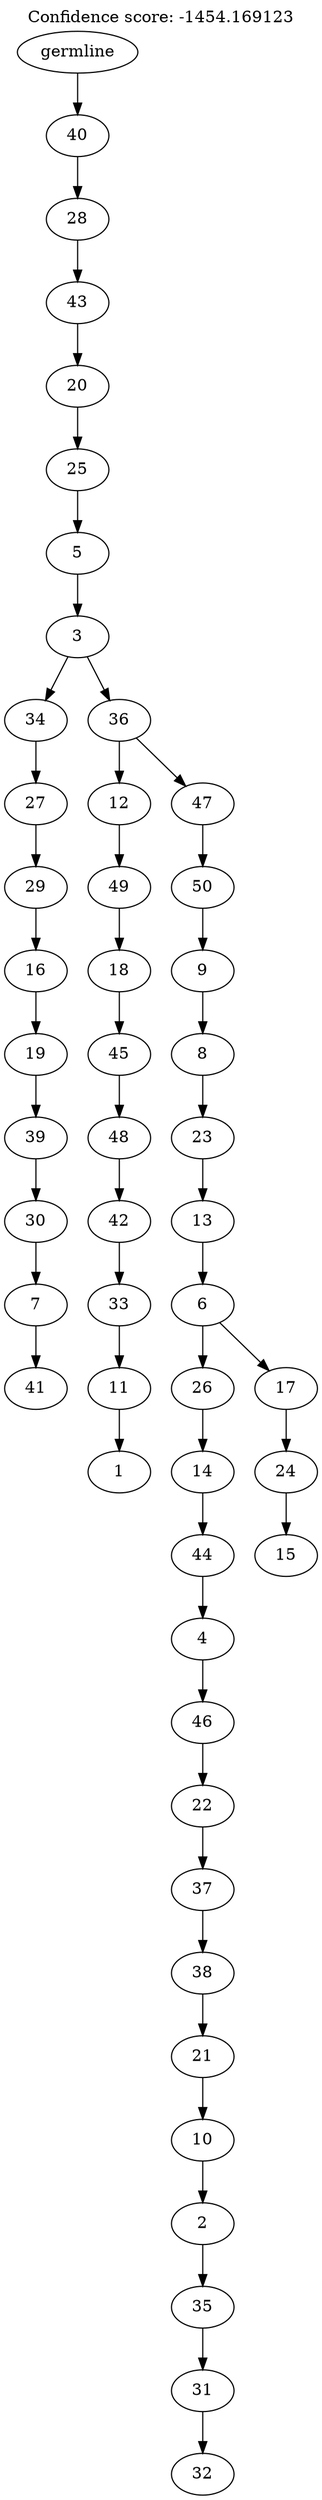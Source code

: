 digraph g {
	"49" -> "50";
	"50" [label="41"];
	"48" -> "49";
	"49" [label="7"];
	"47" -> "48";
	"48" [label="30"];
	"46" -> "47";
	"47" [label="39"];
	"45" -> "46";
	"46" [label="19"];
	"44" -> "45";
	"45" [label="16"];
	"43" -> "44";
	"44" [label="29"];
	"42" -> "43";
	"43" [label="27"];
	"40" -> "41";
	"41" [label="1"];
	"39" -> "40";
	"40" [label="11"];
	"38" -> "39";
	"39" [label="33"];
	"37" -> "38";
	"38" [label="42"];
	"36" -> "37";
	"37" [label="48"];
	"35" -> "36";
	"36" [label="45"];
	"34" -> "35";
	"35" [label="18"];
	"33" -> "34";
	"34" [label="49"];
	"31" -> "32";
	"32" [label="32"];
	"30" -> "31";
	"31" [label="31"];
	"29" -> "30";
	"30" [label="35"];
	"28" -> "29";
	"29" [label="2"];
	"27" -> "28";
	"28" [label="10"];
	"26" -> "27";
	"27" [label="21"];
	"25" -> "26";
	"26" [label="38"];
	"24" -> "25";
	"25" [label="37"];
	"23" -> "24";
	"24" [label="22"];
	"22" -> "23";
	"23" [label="46"];
	"21" -> "22";
	"22" [label="4"];
	"20" -> "21";
	"21" [label="44"];
	"19" -> "20";
	"20" [label="14"];
	"17" -> "18";
	"18" [label="15"];
	"16" -> "17";
	"17" [label="24"];
	"15" -> "16";
	"16" [label="17"];
	"15" -> "19";
	"19" [label="26"];
	"14" -> "15";
	"15" [label="6"];
	"13" -> "14";
	"14" [label="13"];
	"12" -> "13";
	"13" [label="23"];
	"11" -> "12";
	"12" [label="8"];
	"10" -> "11";
	"11" [label="9"];
	"9" -> "10";
	"10" [label="50"];
	"8" -> "9";
	"9" [label="47"];
	"8" -> "33";
	"33" [label="12"];
	"7" -> "8";
	"8" [label="36"];
	"7" -> "42";
	"42" [label="34"];
	"6" -> "7";
	"7" [label="3"];
	"5" -> "6";
	"6" [label="5"];
	"4" -> "5";
	"5" [label="25"];
	"3" -> "4";
	"4" [label="20"];
	"2" -> "3";
	"3" [label="43"];
	"1" -> "2";
	"2" [label="28"];
	"0" -> "1";
	"1" [label="40"];
	"0" [label="germline"];
	labelloc="t";
	label="Confidence score: -1454.169123";
}
